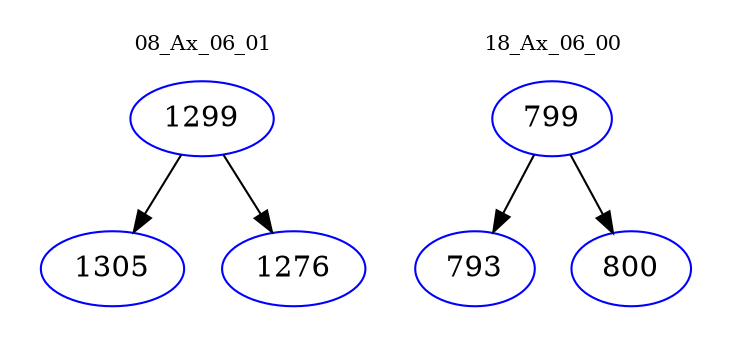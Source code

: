digraph{
subgraph cluster_0 {
color = white
label = "08_Ax_06_01";
fontsize=10;
T0_1299 [label="1299", color="blue"]
T0_1299 -> T0_1305 [color="black"]
T0_1305 [label="1305", color="blue"]
T0_1299 -> T0_1276 [color="black"]
T0_1276 [label="1276", color="blue"]
}
subgraph cluster_1 {
color = white
label = "18_Ax_06_00";
fontsize=10;
T1_799 [label="799", color="blue"]
T1_799 -> T1_793 [color="black"]
T1_793 [label="793", color="blue"]
T1_799 -> T1_800 [color="black"]
T1_800 [label="800", color="blue"]
}
}
